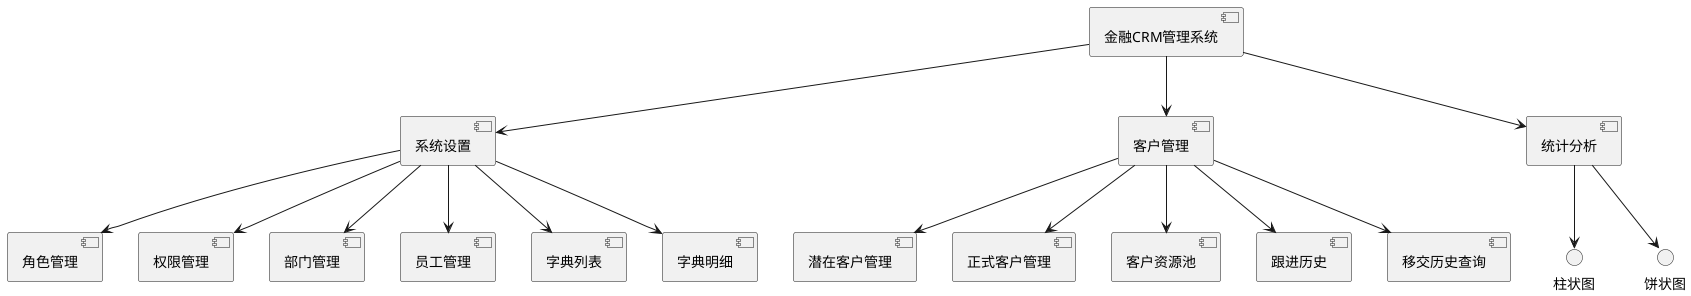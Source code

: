 @startuml
component 金融CRM管理系统
component 系统设置
component 角色管理
component 权限管理
component 部门管理
component 员工管理
component 字典列表
component 字典明细
component 客户管理
component 潜在客户管理
component 正式客户管理
component 客户资源池
component 跟进历史
component 移交历史查询
component 统计分析
金融CRM管理系统 --> 系统设置
系统设置 --> 角色管理
系统设置 --> 权限管理
系统设置 --> 部门管理
系统设置 --> 员工管理
系统设置 --> 字典列表
系统设置 --> 字典明细
金融CRM管理系统 --> 客户管理
客户管理 --> 潜在客户管理
客户管理 --> 正式客户管理
客户管理 --> 客户资源池
客户管理 --> 跟进历史
客户管理 --> 移交历史查询
金融CRM管理系统 --> 统计分析
统计分析 --> 柱状图
统计分析 --> 饼状图
@enduml